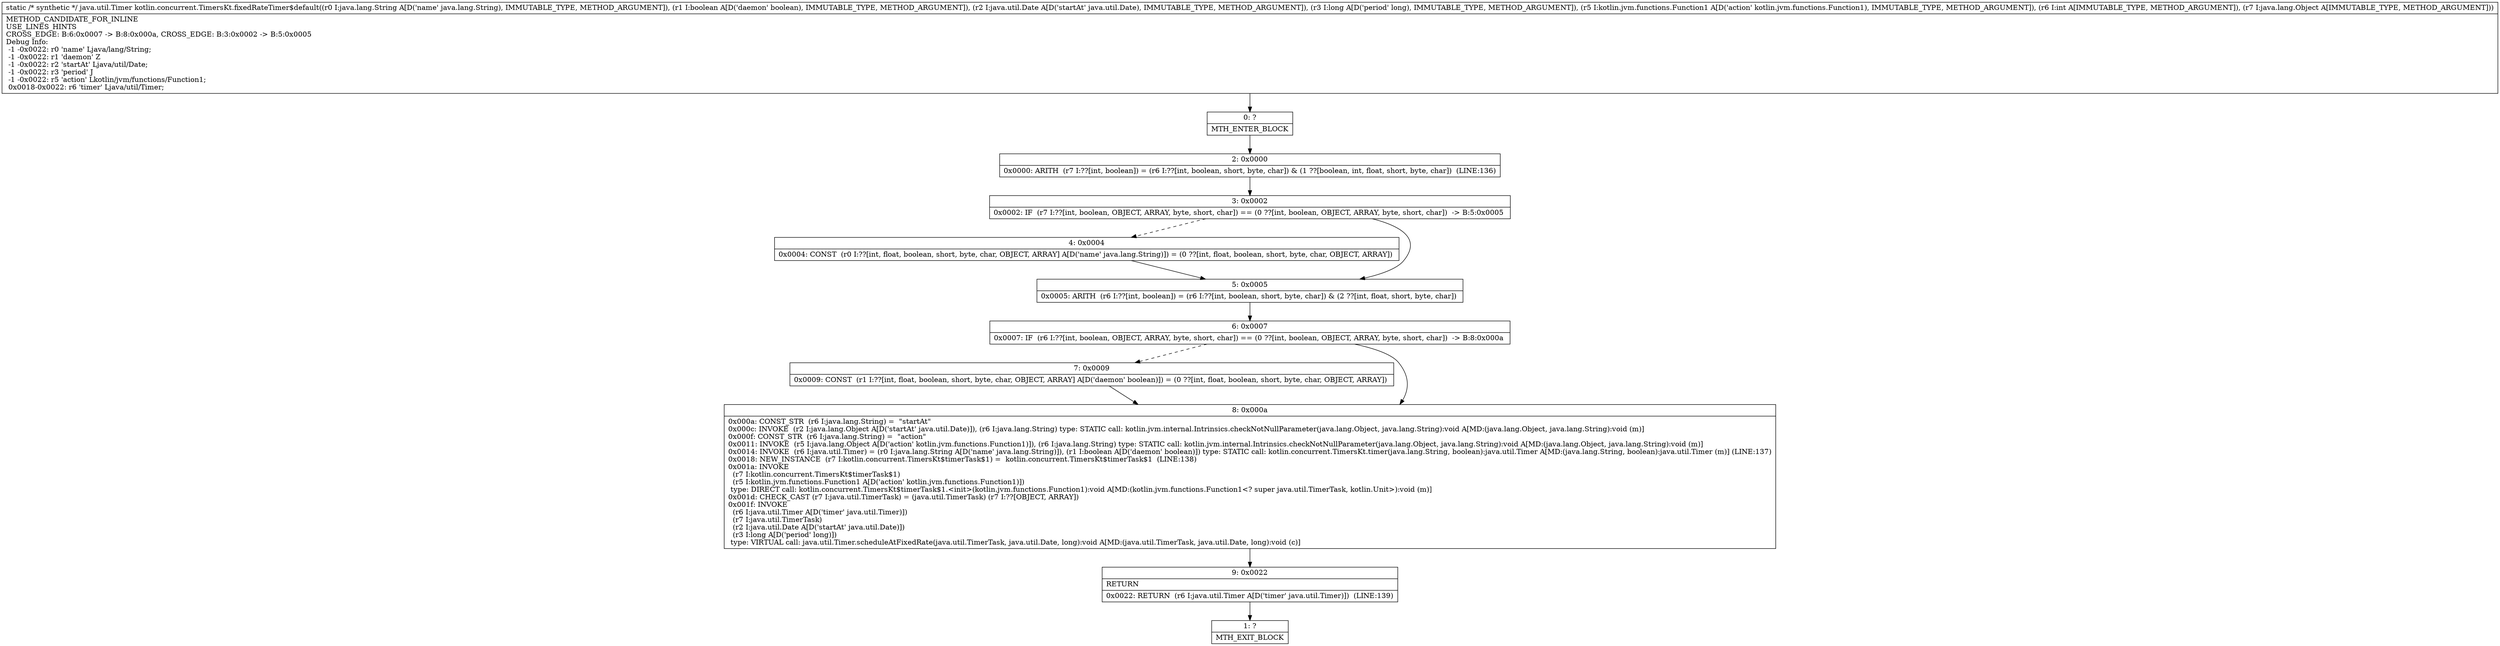 digraph "CFG forkotlin.concurrent.TimersKt.fixedRateTimer$default(Ljava\/lang\/String;ZLjava\/util\/Date;JLkotlin\/jvm\/functions\/Function1;ILjava\/lang\/Object;)Ljava\/util\/Timer;" {
Node_0 [shape=record,label="{0\:\ ?|MTH_ENTER_BLOCK\l}"];
Node_2 [shape=record,label="{2\:\ 0x0000|0x0000: ARITH  (r7 I:??[int, boolean]) = (r6 I:??[int, boolean, short, byte, char]) & (1 ??[boolean, int, float, short, byte, char])  (LINE:136)\l}"];
Node_3 [shape=record,label="{3\:\ 0x0002|0x0002: IF  (r7 I:??[int, boolean, OBJECT, ARRAY, byte, short, char]) == (0 ??[int, boolean, OBJECT, ARRAY, byte, short, char])  \-\> B:5:0x0005 \l}"];
Node_4 [shape=record,label="{4\:\ 0x0004|0x0004: CONST  (r0 I:??[int, float, boolean, short, byte, char, OBJECT, ARRAY] A[D('name' java.lang.String)]) = (0 ??[int, float, boolean, short, byte, char, OBJECT, ARRAY]) \l}"];
Node_5 [shape=record,label="{5\:\ 0x0005|0x0005: ARITH  (r6 I:??[int, boolean]) = (r6 I:??[int, boolean, short, byte, char]) & (2 ??[int, float, short, byte, char]) \l}"];
Node_6 [shape=record,label="{6\:\ 0x0007|0x0007: IF  (r6 I:??[int, boolean, OBJECT, ARRAY, byte, short, char]) == (0 ??[int, boolean, OBJECT, ARRAY, byte, short, char])  \-\> B:8:0x000a \l}"];
Node_7 [shape=record,label="{7\:\ 0x0009|0x0009: CONST  (r1 I:??[int, float, boolean, short, byte, char, OBJECT, ARRAY] A[D('daemon' boolean)]) = (0 ??[int, float, boolean, short, byte, char, OBJECT, ARRAY]) \l}"];
Node_8 [shape=record,label="{8\:\ 0x000a|0x000a: CONST_STR  (r6 I:java.lang.String) =  \"startAt\" \l0x000c: INVOKE  (r2 I:java.lang.Object A[D('startAt' java.util.Date)]), (r6 I:java.lang.String) type: STATIC call: kotlin.jvm.internal.Intrinsics.checkNotNullParameter(java.lang.Object, java.lang.String):void A[MD:(java.lang.Object, java.lang.String):void (m)]\l0x000f: CONST_STR  (r6 I:java.lang.String) =  \"action\" \l0x0011: INVOKE  (r5 I:java.lang.Object A[D('action' kotlin.jvm.functions.Function1)]), (r6 I:java.lang.String) type: STATIC call: kotlin.jvm.internal.Intrinsics.checkNotNullParameter(java.lang.Object, java.lang.String):void A[MD:(java.lang.Object, java.lang.String):void (m)]\l0x0014: INVOKE  (r6 I:java.util.Timer) = (r0 I:java.lang.String A[D('name' java.lang.String)]), (r1 I:boolean A[D('daemon' boolean)]) type: STATIC call: kotlin.concurrent.TimersKt.timer(java.lang.String, boolean):java.util.Timer A[MD:(java.lang.String, boolean):java.util.Timer (m)] (LINE:137)\l0x0018: NEW_INSTANCE  (r7 I:kotlin.concurrent.TimersKt$timerTask$1) =  kotlin.concurrent.TimersKt$timerTask$1  (LINE:138)\l0x001a: INVOKE  \l  (r7 I:kotlin.concurrent.TimersKt$timerTask$1)\l  (r5 I:kotlin.jvm.functions.Function1 A[D('action' kotlin.jvm.functions.Function1)])\l type: DIRECT call: kotlin.concurrent.TimersKt$timerTask$1.\<init\>(kotlin.jvm.functions.Function1):void A[MD:(kotlin.jvm.functions.Function1\<? super java.util.TimerTask, kotlin.Unit\>):void (m)]\l0x001d: CHECK_CAST (r7 I:java.util.TimerTask) = (java.util.TimerTask) (r7 I:??[OBJECT, ARRAY]) \l0x001f: INVOKE  \l  (r6 I:java.util.Timer A[D('timer' java.util.Timer)])\l  (r7 I:java.util.TimerTask)\l  (r2 I:java.util.Date A[D('startAt' java.util.Date)])\l  (r3 I:long A[D('period' long)])\l type: VIRTUAL call: java.util.Timer.scheduleAtFixedRate(java.util.TimerTask, java.util.Date, long):void A[MD:(java.util.TimerTask, java.util.Date, long):void (c)]\l}"];
Node_9 [shape=record,label="{9\:\ 0x0022|RETURN\l|0x0022: RETURN  (r6 I:java.util.Timer A[D('timer' java.util.Timer)])  (LINE:139)\l}"];
Node_1 [shape=record,label="{1\:\ ?|MTH_EXIT_BLOCK\l}"];
MethodNode[shape=record,label="{static \/* synthetic *\/ java.util.Timer kotlin.concurrent.TimersKt.fixedRateTimer$default((r0 I:java.lang.String A[D('name' java.lang.String), IMMUTABLE_TYPE, METHOD_ARGUMENT]), (r1 I:boolean A[D('daemon' boolean), IMMUTABLE_TYPE, METHOD_ARGUMENT]), (r2 I:java.util.Date A[D('startAt' java.util.Date), IMMUTABLE_TYPE, METHOD_ARGUMENT]), (r3 I:long A[D('period' long), IMMUTABLE_TYPE, METHOD_ARGUMENT]), (r5 I:kotlin.jvm.functions.Function1 A[D('action' kotlin.jvm.functions.Function1), IMMUTABLE_TYPE, METHOD_ARGUMENT]), (r6 I:int A[IMMUTABLE_TYPE, METHOD_ARGUMENT]), (r7 I:java.lang.Object A[IMMUTABLE_TYPE, METHOD_ARGUMENT]))  | METHOD_CANDIDATE_FOR_INLINE\lUSE_LINES_HINTS\lCROSS_EDGE: B:6:0x0007 \-\> B:8:0x000a, CROSS_EDGE: B:3:0x0002 \-\> B:5:0x0005\lDebug Info:\l  \-1 \-0x0022: r0 'name' Ljava\/lang\/String;\l  \-1 \-0x0022: r1 'daemon' Z\l  \-1 \-0x0022: r2 'startAt' Ljava\/util\/Date;\l  \-1 \-0x0022: r3 'period' J\l  \-1 \-0x0022: r5 'action' Lkotlin\/jvm\/functions\/Function1;\l  0x0018\-0x0022: r6 'timer' Ljava\/util\/Timer;\l}"];
MethodNode -> Node_0;Node_0 -> Node_2;
Node_2 -> Node_3;
Node_3 -> Node_4[style=dashed];
Node_3 -> Node_5;
Node_4 -> Node_5;
Node_5 -> Node_6;
Node_6 -> Node_7[style=dashed];
Node_6 -> Node_8;
Node_7 -> Node_8;
Node_8 -> Node_9;
Node_9 -> Node_1;
}

